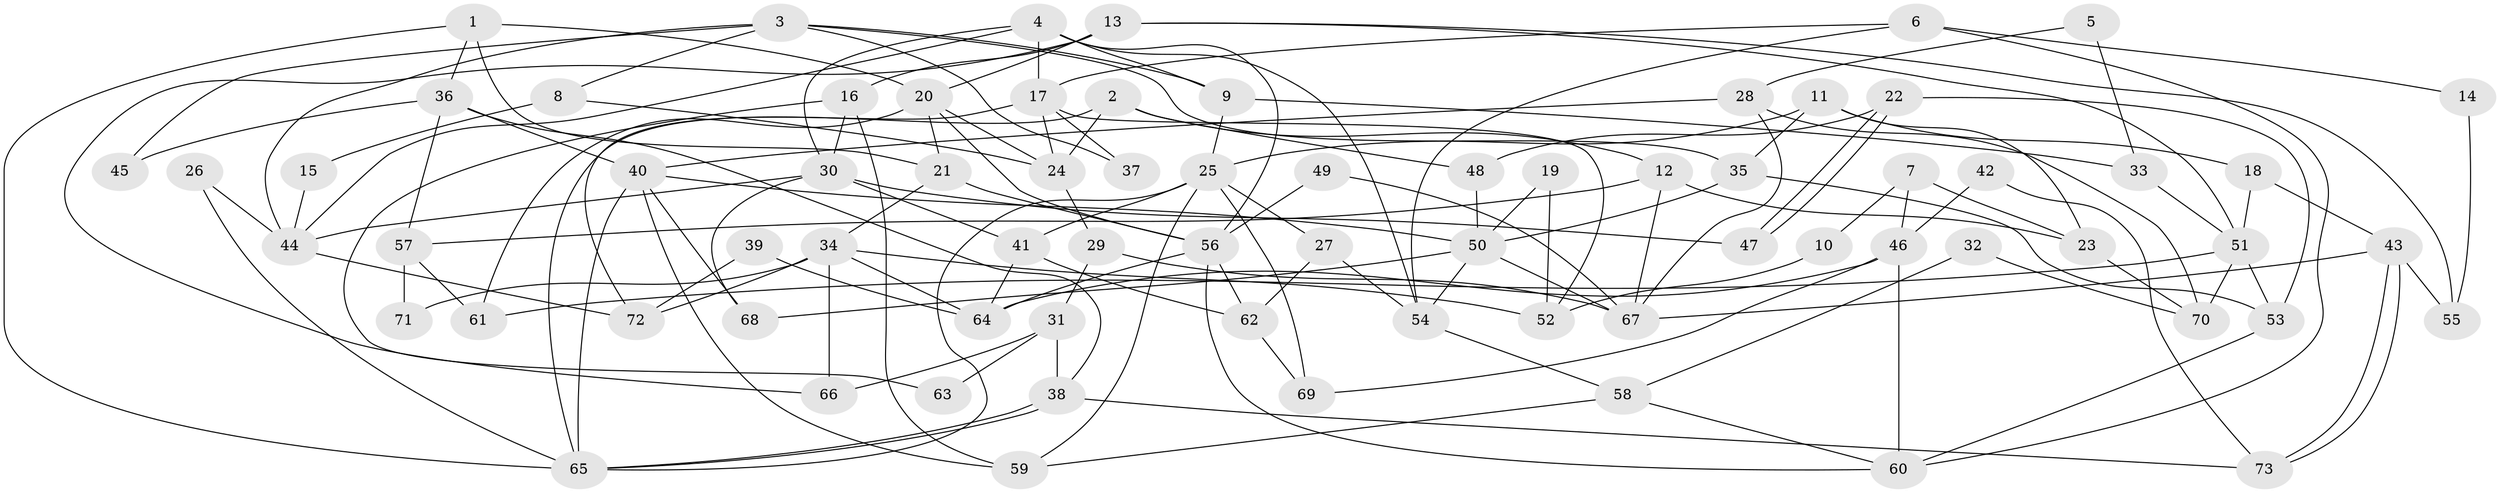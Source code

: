 // Generated by graph-tools (version 1.1) at 2025/50/03/09/25 04:50:52]
// undirected, 73 vertices, 146 edges
graph export_dot {
graph [start="1"]
  node [color=gray90,style=filled];
  1;
  2;
  3;
  4;
  5;
  6;
  7;
  8;
  9;
  10;
  11;
  12;
  13;
  14;
  15;
  16;
  17;
  18;
  19;
  20;
  21;
  22;
  23;
  24;
  25;
  26;
  27;
  28;
  29;
  30;
  31;
  32;
  33;
  34;
  35;
  36;
  37;
  38;
  39;
  40;
  41;
  42;
  43;
  44;
  45;
  46;
  47;
  48;
  49;
  50;
  51;
  52;
  53;
  54;
  55;
  56;
  57;
  58;
  59;
  60;
  61;
  62;
  63;
  64;
  65;
  66;
  67;
  68;
  69;
  70;
  71;
  72;
  73;
  1 -- 65;
  1 -- 21;
  1 -- 20;
  1 -- 36;
  2 -- 48;
  2 -- 65;
  2 -- 12;
  2 -- 24;
  3 -- 44;
  3 -- 9;
  3 -- 8;
  3 -- 35;
  3 -- 37;
  3 -- 45;
  4 -- 30;
  4 -- 54;
  4 -- 9;
  4 -- 17;
  4 -- 44;
  4 -- 56;
  5 -- 33;
  5 -- 28;
  6 -- 17;
  6 -- 60;
  6 -- 14;
  6 -- 54;
  7 -- 46;
  7 -- 23;
  7 -- 10;
  8 -- 24;
  8 -- 15;
  9 -- 25;
  9 -- 33;
  10 -- 52;
  11 -- 18;
  11 -- 35;
  11 -- 23;
  11 -- 25;
  12 -- 67;
  12 -- 23;
  12 -- 57;
  13 -- 20;
  13 -- 16;
  13 -- 51;
  13 -- 55;
  13 -- 66;
  14 -- 55;
  15 -- 44;
  16 -- 59;
  16 -- 30;
  16 -- 63;
  17 -- 24;
  17 -- 37;
  17 -- 52;
  17 -- 72;
  18 -- 51;
  18 -- 43;
  19 -- 52;
  19 -- 50;
  20 -- 56;
  20 -- 21;
  20 -- 24;
  20 -- 61;
  21 -- 56;
  21 -- 34;
  22 -- 47;
  22 -- 47;
  22 -- 53;
  22 -- 48;
  23 -- 70;
  24 -- 29;
  25 -- 59;
  25 -- 27;
  25 -- 41;
  25 -- 65;
  25 -- 69;
  26 -- 44;
  26 -- 65;
  27 -- 54;
  27 -- 62;
  28 -- 70;
  28 -- 40;
  28 -- 67;
  29 -- 67;
  29 -- 31;
  30 -- 44;
  30 -- 41;
  30 -- 47;
  30 -- 68;
  31 -- 66;
  31 -- 38;
  31 -- 63;
  32 -- 70;
  32 -- 58;
  33 -- 51;
  34 -- 64;
  34 -- 52;
  34 -- 66;
  34 -- 71;
  34 -- 72;
  35 -- 50;
  35 -- 53;
  36 -- 38;
  36 -- 40;
  36 -- 45;
  36 -- 57;
  38 -- 65;
  38 -- 65;
  38 -- 73;
  39 -- 64;
  39 -- 72;
  40 -- 65;
  40 -- 50;
  40 -- 59;
  40 -- 68;
  41 -- 62;
  41 -- 64;
  42 -- 73;
  42 -- 46;
  43 -- 67;
  43 -- 73;
  43 -- 73;
  43 -- 55;
  44 -- 72;
  46 -- 64;
  46 -- 69;
  46 -- 60;
  48 -- 50;
  49 -- 67;
  49 -- 56;
  50 -- 68;
  50 -- 54;
  50 -- 67;
  51 -- 61;
  51 -- 53;
  51 -- 70;
  53 -- 60;
  54 -- 58;
  56 -- 60;
  56 -- 62;
  56 -- 64;
  57 -- 61;
  57 -- 71;
  58 -- 60;
  58 -- 59;
  62 -- 69;
}
